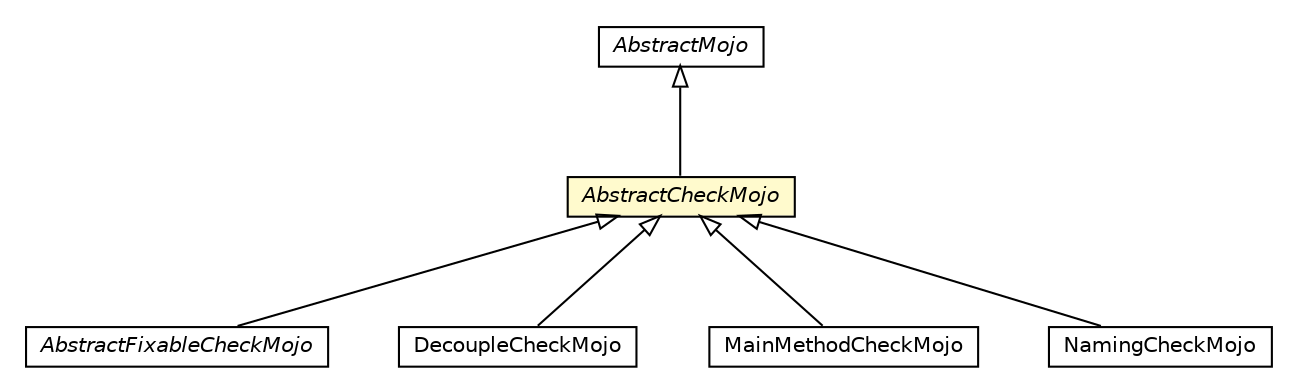#!/usr/local/bin/dot
#
# Class diagram 
# Generated by UMLGraph version R5_6-24-gf6e263 (http://www.umlgraph.org/)
#

digraph G {
	edge [fontname="Helvetica",fontsize=10,labelfontname="Helvetica",labelfontsize=10];
	node [fontname="Helvetica",fontsize=10,shape=plaintext];
	nodesep=0.25;
	ranksep=0.5;
	// org.universAAL.support.directives.api.AbstractCheckMojo
	c1926479 [label=<<table title="org.universAAL.support.directives.api.AbstractCheckMojo" border="0" cellborder="1" cellspacing="0" cellpadding="2" port="p" bgcolor="lemonChiffon" href="./AbstractCheckMojo.html">
		<tr><td><table border="0" cellspacing="0" cellpadding="1">
<tr><td align="center" balign="center"><font face="Helvetica-Oblique"> AbstractCheckMojo </font></td></tr>
		</table></td></tr>
		</table>>, URL="./AbstractCheckMojo.html", fontname="Helvetica", fontcolor="black", fontsize=10.0];
	// org.universAAL.support.directives.api.AbstractFixableCheckMojo
	c1926480 [label=<<table title="org.universAAL.support.directives.api.AbstractFixableCheckMojo" border="0" cellborder="1" cellspacing="0" cellpadding="2" port="p" href="./AbstractFixableCheckMojo.html">
		<tr><td><table border="0" cellspacing="0" cellpadding="1">
<tr><td align="center" balign="center"><font face="Helvetica-Oblique"> AbstractFixableCheckMojo </font></td></tr>
		</table></td></tr>
		</table>>, URL="./AbstractFixableCheckMojo.html", fontname="Helvetica", fontcolor="black", fontsize=10.0];
	// org.universAAL.support.directives.mojos.DecoupleCheckMojo
	c1926494 [label=<<table title="org.universAAL.support.directives.mojos.DecoupleCheckMojo" border="0" cellborder="1" cellspacing="0" cellpadding="2" port="p" href="../mojos/DecoupleCheckMojo.html">
		<tr><td><table border="0" cellspacing="0" cellpadding="1">
<tr><td align="center" balign="center"> DecoupleCheckMojo </td></tr>
		</table></td></tr>
		</table>>, URL="../mojos/DecoupleCheckMojo.html", fontname="Helvetica", fontcolor="black", fontsize=10.0];
	// org.universAAL.support.directives.mojos.MainMethodCheckMojo
	c1926496 [label=<<table title="org.universAAL.support.directives.mojos.MainMethodCheckMojo" border="0" cellborder="1" cellspacing="0" cellpadding="2" port="p" href="../mojos/MainMethodCheckMojo.html">
		<tr><td><table border="0" cellspacing="0" cellpadding="1">
<tr><td align="center" balign="center"> MainMethodCheckMojo </td></tr>
		</table></td></tr>
		</table>>, URL="../mojos/MainMethodCheckMojo.html", fontname="Helvetica", fontcolor="black", fontsize=10.0];
	// org.universAAL.support.directives.mojos.NamingCheckMojo
	c1926506 [label=<<table title="org.universAAL.support.directives.mojos.NamingCheckMojo" border="0" cellborder="1" cellspacing="0" cellpadding="2" port="p" href="../mojos/NamingCheckMojo.html">
		<tr><td><table border="0" cellspacing="0" cellpadding="1">
<tr><td align="center" balign="center"> NamingCheckMojo </td></tr>
		</table></td></tr>
		</table>>, URL="../mojos/NamingCheckMojo.html", fontname="Helvetica", fontcolor="black", fontsize=10.0];
	//org.universAAL.support.directives.api.AbstractCheckMojo extends org.apache.maven.plugin.AbstractMojo
	c1929351:p -> c1926479:p [dir=back,arrowtail=empty];
	//org.universAAL.support.directives.api.AbstractFixableCheckMojo extends org.universAAL.support.directives.api.AbstractCheckMojo
	c1926479:p -> c1926480:p [dir=back,arrowtail=empty];
	//org.universAAL.support.directives.mojos.DecoupleCheckMojo extends org.universAAL.support.directives.api.AbstractCheckMojo
	c1926479:p -> c1926494:p [dir=back,arrowtail=empty];
	//org.universAAL.support.directives.mojos.MainMethodCheckMojo extends org.universAAL.support.directives.api.AbstractCheckMojo
	c1926479:p -> c1926496:p [dir=back,arrowtail=empty];
	//org.universAAL.support.directives.mojos.NamingCheckMojo extends org.universAAL.support.directives.api.AbstractCheckMojo
	c1926479:p -> c1926506:p [dir=back,arrowtail=empty];
	// org.apache.maven.plugin.AbstractMojo
	c1929351 [label=<<table title="org.apache.maven.plugin.AbstractMojo" border="0" cellborder="1" cellspacing="0" cellpadding="2" port="p" href="http://java.sun.com/j2se/1.4.2/docs/api/org/apache/maven/plugin/AbstractMojo.html">
		<tr><td><table border="0" cellspacing="0" cellpadding="1">
<tr><td align="center" balign="center"><font face="Helvetica-Oblique"> AbstractMojo </font></td></tr>
		</table></td></tr>
		</table>>, URL="http://java.sun.com/j2se/1.4.2/docs/api/org/apache/maven/plugin/AbstractMojo.html", fontname="Helvetica", fontcolor="black", fontsize=10.0];
}


